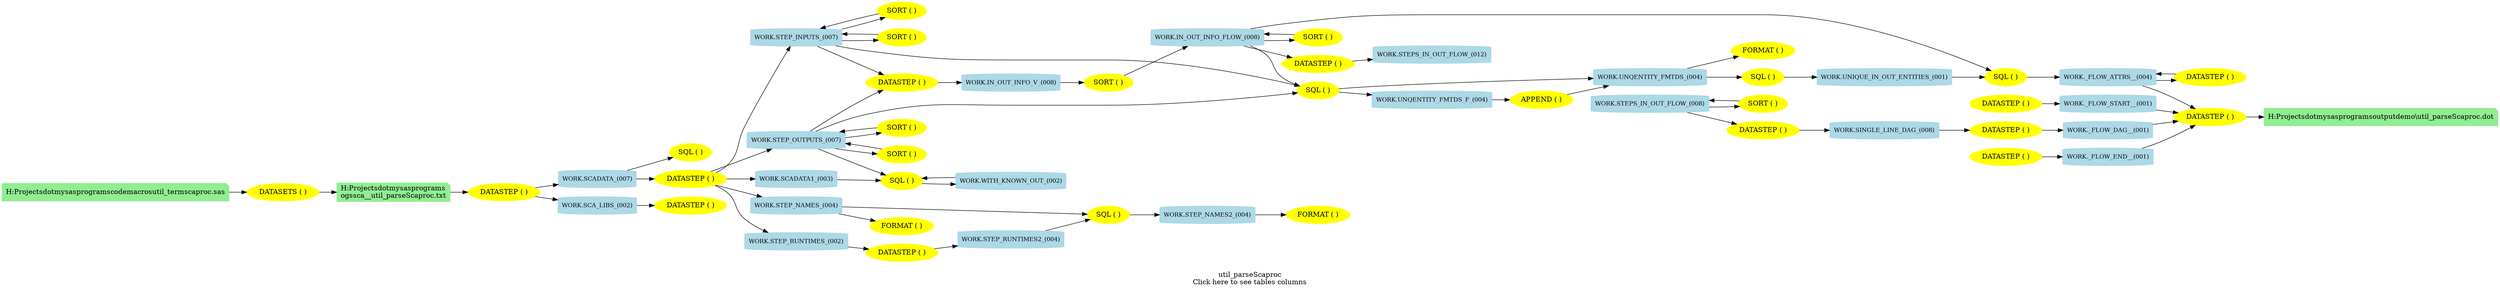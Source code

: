 // Generated by SAS for H:/Projects/dotmysasprograms/logs/sca__util_parseScaproc.txt
digraph dag {
rankdir=LR
graph [label="\nutil_parseScaproc\nClick here to see tables columns" href="util_parseScaproc_attrs.svg"]
node [shape=cylinder color=lightblue style=filled]
"H:\Projects\dotmysasprograms\output\demo\\util_parseScaproc.dot" [ shape="note" label="H:\Projects\dotmysasprograms\output\demo\\util_parseScaproc.dot" color=lightgreen style=filled ]
"H:\Projects\dotmysasprograms\code\macros\util_termscaproc.sas" [ shape="note" label="H:\Projects\dotmysasprograms\code\macros\util_termscaproc.sas" color=lightgreen style=filled ]
"H:\Projects\dotmysasprograms\logs\sca__util_parseScaproc.txt" [ shape="note" label="H:\Projects\dotmysasprograms\logs\sca__util_parseScaproc.txt" color=lightgreen style=filled ]

"WORK.SCADATA_(007)" [label=<<TABLE BORDER="0" CELLSPACING="0"><TR><TD BORDER="0" COLSPAN="2" CELLPADDING="0"><FONT POINT-SIZE="12">WORK.SCADATA_(007)</FONT></TD></TR>
</TABLE>>];
"WORK.SCA_LIBS_(002)" [label=<<TABLE BORDER="0" CELLSPACING="0"><TR><TD BORDER="0" COLSPAN="2" CELLPADDING="0"><FONT POINT-SIZE="12">WORK.SCA_LIBS_(002)</FONT></TD></TR>
</TABLE>>];
"WORK.SCADATA_(007)" [label=<<TABLE BORDER="0" CELLSPACING="0"><TR><TD BORDER="0" COLSPAN="2" CELLPADDING="0"><FONT POINT-SIZE="12">WORK.SCADATA_(007)</FONT></TD></TR>
</TABLE>>];
"WORK.SCA_LIBS_(002)" [label=<<TABLE BORDER="0" CELLSPACING="0"><TR><TD BORDER="0" COLSPAN="2" CELLPADDING="0"><FONT POINT-SIZE="12">WORK.SCA_LIBS_(002)</FONT></TD></TR>
</TABLE>>];
"WORK.SCADATA_(007)" [label=<<TABLE BORDER="0" CELLSPACING="0"><TR><TD BORDER="0" COLSPAN="2" CELLPADDING="0"><FONT POINT-SIZE="12">WORK.SCADATA_(007)</FONT></TD></TR>
</TABLE>>];
"WORK.SCADATA1_(003)" [label=<<TABLE BORDER="0" CELLSPACING="0"><TR><TD BORDER="0" COLSPAN="2" CELLPADDING="0"><FONT POINT-SIZE="12">WORK.SCADATA1_(003)</FONT></TD></TR>
</TABLE>>];
"WORK.STEP_INPUTS_(007)" [label=<<TABLE BORDER="0" CELLSPACING="0"><TR><TD BORDER="0" COLSPAN="2" CELLPADDING="0"><FONT POINT-SIZE="12">WORK.STEP_INPUTS_(007)</FONT></TD></TR>
</TABLE>>];
"WORK.STEP_NAMES_(004)" [label=<<TABLE BORDER="0" CELLSPACING="0"><TR><TD BORDER="0" COLSPAN="2" CELLPADDING="0"><FONT POINT-SIZE="12">WORK.STEP_NAMES_(004)</FONT></TD></TR>
</TABLE>>];
"WORK.STEP_OUTPUTS_(007)" [label=<<TABLE BORDER="0" CELLSPACING="0"><TR><TD BORDER="0" COLSPAN="2" CELLPADDING="0"><FONT POINT-SIZE="12">WORK.STEP_OUTPUTS_(007)</FONT></TD></TR>
</TABLE>>];
"WORK.STEP_RUNTIMES_(002)" [label=<<TABLE BORDER="0" CELLSPACING="0"><TR><TD BORDER="0" COLSPAN="2" CELLPADDING="0"><FONT POINT-SIZE="12">WORK.STEP_RUNTIMES_(002)</FONT></TD></TR>
</TABLE>>];
"WORK.STEP_INPUTS_(007)" [label=<<TABLE BORDER="0" CELLSPACING="0"><TR><TD BORDER="0" COLSPAN="2" CELLPADDING="0"><FONT POINT-SIZE="12">WORK.STEP_INPUTS_(007)</FONT></TD></TR>
</TABLE>>];
"WORK.STEP_INPUTS_(007)" [label=<<TABLE BORDER="0" CELLSPACING="0"><TR><TD BORDER="0" COLSPAN="2" CELLPADDING="0"><FONT POINT-SIZE="12">WORK.STEP_INPUTS_(007)</FONT></TD></TR>
</TABLE>>];
"WORK.STEP_OUTPUTS_(007)" [label=<<TABLE BORDER="0" CELLSPACING="0"><TR><TD BORDER="0" COLSPAN="2" CELLPADDING="0"><FONT POINT-SIZE="12">WORK.STEP_OUTPUTS_(007)</FONT></TD></TR>
</TABLE>>];
"WORK.STEP_OUTPUTS_(007)" [label=<<TABLE BORDER="0" CELLSPACING="0"><TR><TD BORDER="0" COLSPAN="2" CELLPADDING="0"><FONT POINT-SIZE="12">WORK.STEP_OUTPUTS_(007)</FONT></TD></TR>
</TABLE>>];
"WORK.STEP_INPUTS_(007)" [label=<<TABLE BORDER="0" CELLSPACING="0"><TR><TD BORDER="0" COLSPAN="2" CELLPADDING="0"><FONT POINT-SIZE="12">WORK.STEP_INPUTS_(007)</FONT></TD></TR>
</TABLE>>];
"WORK.STEP_INPUTS_(007)" [label=<<TABLE BORDER="0" CELLSPACING="0"><TR><TD BORDER="0" COLSPAN="2" CELLPADDING="0"><FONT POINT-SIZE="12">WORK.STEP_INPUTS_(007)</FONT></TD></TR>
</TABLE>>];
"WORK.STEP_OUTPUTS_(007)" [label=<<TABLE BORDER="0" CELLSPACING="0"><TR><TD BORDER="0" COLSPAN="2" CELLPADDING="0"><FONT POINT-SIZE="12">WORK.STEP_OUTPUTS_(007)</FONT></TD></TR>
</TABLE>>];
"WORK.STEP_OUTPUTS_(007)" [label=<<TABLE BORDER="0" CELLSPACING="0"><TR><TD BORDER="0" COLSPAN="2" CELLPADDING="0"><FONT POINT-SIZE="12">WORK.STEP_OUTPUTS_(007)</FONT></TD></TR>
</TABLE>>];
"WORK.STEP_NAMES_(004)" [label=<<TABLE BORDER="0" CELLSPACING="0"><TR><TD BORDER="0" COLSPAN="2" CELLPADDING="0"><FONT POINT-SIZE="12">WORK.STEP_NAMES_(004)</FONT></TD></TR>
</TABLE>>];
"WORK.STEP_INPUTS_(007)" [label=<<TABLE BORDER="0" CELLSPACING="0"><TR><TD BORDER="0" COLSPAN="2" CELLPADDING="0"><FONT POINT-SIZE="12">WORK.STEP_INPUTS_(007)</FONT></TD></TR>
</TABLE>>];
"WORK.STEP_OUTPUTS_(007)" [label=<<TABLE BORDER="0" CELLSPACING="0"><TR><TD BORDER="0" COLSPAN="2" CELLPADDING="0"><FONT POINT-SIZE="12">WORK.STEP_OUTPUTS_(007)</FONT></TD></TR>
</TABLE>>];
"WORK.IN_OUT_INFO_V_(008)" [label=<<TABLE BORDER="0" CELLSPACING="0"><TR><TD BORDER="0" COLSPAN="2" CELLPADDING="0"><FONT POINT-SIZE="12">WORK.IN_OUT_INFO_V_(008)</FONT></TD></TR>
</TABLE>>];
"WORK.IN_OUT_INFO_V_(008)" [label=<<TABLE BORDER="0" CELLSPACING="0"><TR><TD BORDER="0" COLSPAN="2" CELLPADDING="0"><FONT POINT-SIZE="12">WORK.IN_OUT_INFO_V_(008)</FONT></TD></TR>
</TABLE>>];
"WORK.STEP_INPUTS_(007)" [label=<<TABLE BORDER="0" CELLSPACING="0"><TR><TD BORDER="0" COLSPAN="2" CELLPADDING="0"><FONT POINT-SIZE="12">WORK.STEP_INPUTS_(007)</FONT></TD></TR>
</TABLE>>];
"WORK.STEP_OUTPUTS_(007)" [label=<<TABLE BORDER="0" CELLSPACING="0"><TR><TD BORDER="0" COLSPAN="2" CELLPADDING="0"><FONT POINT-SIZE="12">WORK.STEP_OUTPUTS_(007)</FONT></TD></TR>
</TABLE>>];
"WORK.IN_OUT_INFO_FLOW_(008)" [label=<<TABLE BORDER="0" CELLSPACING="0"><TR><TD BORDER="0" COLSPAN="2" CELLPADDING="0"><FONT POINT-SIZE="12">WORK.IN_OUT_INFO_FLOW_(008)</FONT></TD></TR>
</TABLE>>];
"WORK.IN_OUT_INFO_FLOW_(008)" [label=<<TABLE BORDER="0" CELLSPACING="0"><TR><TD BORDER="0" COLSPAN="2" CELLPADDING="0"><FONT POINT-SIZE="12">WORK.IN_OUT_INFO_FLOW_(008)</FONT></TD></TR>
</TABLE>>];
"WORK.STEP_INPUTS_(007)" [label=<<TABLE BORDER="0" CELLSPACING="0"><TR><TD BORDER="0" COLSPAN="2" CELLPADDING="0"><FONT POINT-SIZE="12">WORK.STEP_INPUTS_(007)</FONT></TD></TR>
</TABLE>>];
"WORK.STEP_OUTPUTS_(007)" [label=<<TABLE BORDER="0" CELLSPACING="0"><TR><TD BORDER="0" COLSPAN="2" CELLPADDING="0"><FONT POINT-SIZE="12">WORK.STEP_OUTPUTS_(007)</FONT></TD></TR>
</TABLE>>];
"WORK.UNQENTITY_FMTDS_(004)" [label=<<TABLE BORDER="0" CELLSPACING="0"><TR><TD BORDER="0" COLSPAN="2" CELLPADDING="0"><FONT POINT-SIZE="12">WORK.UNQENTITY_FMTDS_(004)</FONT></TD></TR>
</TABLE>>];
"WORK.UNQENTITY_FMTDS_F_(004)" [label=<<TABLE BORDER="0" CELLSPACING="0"><TR><TD BORDER="0" COLSPAN="2" CELLPADDING="0"><FONT POINT-SIZE="12">WORK.UNQENTITY_FMTDS_F_(004)</FONT></TD></TR>
</TABLE>>];
"WORK.UNQENTITY_FMTDS_F_(004)" [label=<<TABLE BORDER="0" CELLSPACING="0"><TR><TD BORDER="0" COLSPAN="2" CELLPADDING="0"><FONT POINT-SIZE="12">WORK.UNQENTITY_FMTDS_F_(004)</FONT></TD></TR>
</TABLE>>];
"WORK.UNQENTITY_FMTDS_(004)" [label=<<TABLE BORDER="0" CELLSPACING="0"><TR><TD BORDER="0" COLSPAN="2" CELLPADDING="0"><FONT POINT-SIZE="12">WORK.UNQENTITY_FMTDS_(004)</FONT></TD></TR>
</TABLE>>];
"WORK.UNQENTITY_FMTDS_(004)" [label=<<TABLE BORDER="0" CELLSPACING="0"><TR><TD BORDER="0" COLSPAN="2" CELLPADDING="0"><FONT POINT-SIZE="12">WORK.UNQENTITY_FMTDS_(004)</FONT></TD></TR>
</TABLE>>];
"WORK.UNQENTITY_FMTDS_(004)" [label=<<TABLE BORDER="0" CELLSPACING="0"><TR><TD BORDER="0" COLSPAN="2" CELLPADDING="0"><FONT POINT-SIZE="12">WORK.UNQENTITY_FMTDS_(004)</FONT></TD></TR>
</TABLE>>];
"WORK.UNIQUE_IN_OUT_ENTITIES_(001)" [label=<<TABLE BORDER="0" CELLSPACING="0"><TR><TD BORDER="0" COLSPAN="2" CELLPADDING="0"><FONT POINT-SIZE="12">WORK.UNIQUE_IN_OUT_ENTITIES_(001)</FONT></TD></TR>
</TABLE>>];
"WORK.IN_OUT_INFO_FLOW_(008)" [label=<<TABLE BORDER="0" CELLSPACING="0"><TR><TD BORDER="0" COLSPAN="2" CELLPADDING="0"><FONT POINT-SIZE="12">WORK.IN_OUT_INFO_FLOW_(008)</FONT></TD></TR>
</TABLE>>];
"WORK.IN_OUT_INFO_FLOW_(008)" [label=<<TABLE BORDER="0" CELLSPACING="0"><TR><TD BORDER="0" COLSPAN="2" CELLPADDING="0"><FONT POINT-SIZE="12">WORK.IN_OUT_INFO_FLOW_(008)</FONT></TD></TR>
</TABLE>>];
"WORK.IN_OUT_INFO_FLOW_(008)" [label=<<TABLE BORDER="0" CELLSPACING="0"><TR><TD BORDER="0" COLSPAN="2" CELLPADDING="0"><FONT POINT-SIZE="12">WORK.IN_OUT_INFO_FLOW_(008)</FONT></TD></TR>
</TABLE>>];
"WORK.STEPS_IN_OUT_FLOW_(012)" [label=<<TABLE BORDER="0" CELLSPACING="0"><TR><TD BORDER="0" COLSPAN="2" CELLPADDING="0"><FONT POINT-SIZE="12">WORK.STEPS_IN_OUT_FLOW_(012)</FONT></TD></TR>
</TABLE>>];
"WORK.SCADATA1_(003)" [label=<<TABLE BORDER="0" CELLSPACING="0"><TR><TD BORDER="0" COLSPAN="2" CELLPADDING="0"><FONT POINT-SIZE="12">WORK.SCADATA1_(003)</FONT></TD></TR>
</TABLE>>];
"WORK.STEP_OUTPUTS_(007)" [label=<<TABLE BORDER="0" CELLSPACING="0"><TR><TD BORDER="0" COLSPAN="2" CELLPADDING="0"><FONT POINT-SIZE="12">WORK.STEP_OUTPUTS_(007)</FONT></TD></TR>
</TABLE>>];
"WORK.WITH_KNOWN_OUT_(002)" [label=<<TABLE BORDER="0" CELLSPACING="0"><TR><TD BORDER="0" COLSPAN="2" CELLPADDING="0"><FONT POINT-SIZE="12">WORK.WITH_KNOWN_OUT_(002)</FONT></TD></TR>
</TABLE>>];
"WORK.WITH_KNOWN_OUT_(002)" [label=<<TABLE BORDER="0" CELLSPACING="0"><TR><TD BORDER="0" COLSPAN="2" CELLPADDING="0"><FONT POINT-SIZE="12">WORK.WITH_KNOWN_OUT_(002)</FONT></TD></TR>
</TABLE>>];
"WORK.STEPS_IN_OUT_FLOW_(008)" [label=<<TABLE BORDER="0" CELLSPACING="0"><TR><TD BORDER="0" COLSPAN="2" CELLPADDING="0"><FONT POINT-SIZE="12">WORK.STEPS_IN_OUT_FLOW_(008)</FONT></TD></TR>
</TABLE>>];
"WORK.STEPS_IN_OUT_FLOW_(008)" [label=<<TABLE BORDER="0" CELLSPACING="0"><TR><TD BORDER="0" COLSPAN="2" CELLPADDING="0"><FONT POINT-SIZE="12">WORK.STEPS_IN_OUT_FLOW_(008)</FONT></TD></TR>
</TABLE>>];
"WORK.STEPS_IN_OUT_FLOW_(008)" [label=<<TABLE BORDER="0" CELLSPACING="0"><TR><TD BORDER="0" COLSPAN="2" CELLPADDING="0"><FONT POINT-SIZE="12">WORK.STEPS_IN_OUT_FLOW_(008)</FONT></TD></TR>
</TABLE>>];
"WORK.SINGLE_LINE_DAG_(008)" [label=<<TABLE BORDER="0" CELLSPACING="0"><TR><TD BORDER="0" COLSPAN="2" CELLPADDING="0"><FONT POINT-SIZE="12">WORK.SINGLE_LINE_DAG_(008)</FONT></TD></TR>
</TABLE>>];
"WORK.STEP_RUNTIMES_(002)" [label=<<TABLE BORDER="0" CELLSPACING="0"><TR><TD BORDER="0" COLSPAN="2" CELLPADDING="0"><FONT POINT-SIZE="12">WORK.STEP_RUNTIMES_(002)</FONT></TD></TR>
</TABLE>>];
"WORK.STEP_RUNTIMES2_(004)" [label=<<TABLE BORDER="0" CELLSPACING="0"><TR><TD BORDER="0" COLSPAN="2" CELLPADDING="0"><FONT POINT-SIZE="12">WORK.STEP_RUNTIMES2_(004)</FONT></TD></TR>
</TABLE>>];
"WORK.STEP_NAMES_(004)" [label=<<TABLE BORDER="0" CELLSPACING="0"><TR><TD BORDER="0" COLSPAN="2" CELLPADDING="0"><FONT POINT-SIZE="12">WORK.STEP_NAMES_(004)</FONT></TD></TR>
</TABLE>>];
"WORK.STEP_RUNTIMES2_(004)" [label=<<TABLE BORDER="0" CELLSPACING="0"><TR><TD BORDER="0" COLSPAN="2" CELLPADDING="0"><FONT POINT-SIZE="12">WORK.STEP_RUNTIMES2_(004)</FONT></TD></TR>
</TABLE>>];
"WORK.STEP_NAMES2_(004)" [label=<<TABLE BORDER="0" CELLSPACING="0"><TR><TD BORDER="0" COLSPAN="2" CELLPADDING="0"><FONT POINT-SIZE="12">WORK.STEP_NAMES2_(004)</FONT></TD></TR>
</TABLE>>];
"WORK.STEP_NAMES2_(004)" [label=<<TABLE BORDER="0" CELLSPACING="0"><TR><TD BORDER="0" COLSPAN="2" CELLPADDING="0"><FONT POINT-SIZE="12">WORK.STEP_NAMES2_(004)</FONT></TD></TR>
</TABLE>>];
"WORK._FLOW_START__(001)" [label=<<TABLE BORDER="0" CELLSPACING="0"><TR><TD BORDER="0" COLSPAN="2" CELLPADDING="0"><FONT POINT-SIZE="12">WORK._FLOW_START__(001)</FONT></TD></TR>
</TABLE>>];
"WORK.IN_OUT_INFO_FLOW_(008)" [label=<<TABLE BORDER="0" CELLSPACING="0"><TR><TD BORDER="0" COLSPAN="2" CELLPADDING="0"><FONT POINT-SIZE="12">WORK.IN_OUT_INFO_FLOW_(008)</FONT></TD></TR>
</TABLE>>];
"WORK.UNIQUE_IN_OUT_ENTITIES_(001)" [label=<<TABLE BORDER="0" CELLSPACING="0"><TR><TD BORDER="0" COLSPAN="2" CELLPADDING="0"><FONT POINT-SIZE="12">WORK.UNIQUE_IN_OUT_ENTITIES_(001)</FONT></TD></TR>
</TABLE>>];
"WORK._FLOW_ATTRS__(004)" [label=<<TABLE BORDER="0" CELLSPACING="0"><TR><TD BORDER="0" COLSPAN="2" CELLPADDING="0"><FONT POINT-SIZE="12">WORK._FLOW_ATTRS__(004)</FONT></TD></TR>
</TABLE>>];
"WORK._FLOW_ATTRS__(004)" [label=<<TABLE BORDER="0" CELLSPACING="0"><TR><TD BORDER="0" COLSPAN="2" CELLPADDING="0"><FONT POINT-SIZE="12">WORK._FLOW_ATTRS__(004)</FONT></TD></TR>
</TABLE>>];
"WORK._FLOW_ATTRS__(004)" [label=<<TABLE BORDER="0" CELLSPACING="0"><TR><TD BORDER="0" COLSPAN="2" CELLPADDING="0"><FONT POINT-SIZE="12">WORK._FLOW_ATTRS__(004)</FONT></TD></TR>
</TABLE>>];
"WORK.SINGLE_LINE_DAG_(008)" [label=<<TABLE BORDER="0" CELLSPACING="0"><TR><TD BORDER="0" COLSPAN="2" CELLPADDING="0"><FONT POINT-SIZE="12">WORK.SINGLE_LINE_DAG_(008)</FONT></TD></TR>
</TABLE>>];
"WORK._FLOW_DAG__(001)" [label=<<TABLE BORDER="0" CELLSPACING="0"><TR><TD BORDER="0" COLSPAN="2" CELLPADDING="0"><FONT POINT-SIZE="12">WORK._FLOW_DAG__(001)</FONT></TD></TR>
</TABLE>>];
"WORK._FLOW_END__(001)" [label=<<TABLE BORDER="0" CELLSPACING="0"><TR><TD BORDER="0" COLSPAN="2" CELLPADDING="0"><FONT POINT-SIZE="12">WORK._FLOW_END__(001)</FONT></TD></TR>
</TABLE>>];
"WORK._FLOW_ATTRS__(004)" [label=<<TABLE BORDER="0" CELLSPACING="0"><TR><TD BORDER="0" COLSPAN="2" CELLPADDING="0"><FONT POINT-SIZE="12">WORK._FLOW_ATTRS__(004)</FONT></TD></TR>
</TABLE>>];
"WORK._FLOW_DAG__(001)" [label=<<TABLE BORDER="0" CELLSPACING="0"><TR><TD BORDER="0" COLSPAN="2" CELLPADDING="0"><FONT POINT-SIZE="12">WORK._FLOW_DAG__(001)</FONT></TD></TR>
</TABLE>>];
"WORK._FLOW_END__(001)" [label=<<TABLE BORDER="0" CELLSPACING="0"><TR><TD BORDER="0" COLSPAN="2" CELLPADDING="0"><FONT POINT-SIZE="12">WORK._FLOW_END__(001)</FONT></TD></TR>
</TABLE>>];
"WORK._FLOW_START__(001)" [label=<<TABLE BORDER="0" CELLSPACING="0"><TR><TD BORDER="0" COLSPAN="2" CELLPADDING="0"><FONT POINT-SIZE="12">WORK._FLOW_START__(001)</FONT></TD></TR>
</TABLE>>];
"H:\Projects\dotmysasprograms\output\demo\\util_parseScaproc.dot" [ shape="note" label="H:\Projects\dotmysasprograms\output\demo\\util_parseScaproc.dot" color=lightgreen style=filled ]
"H:\Projects\dotmysasprograms\logs\sca__util_parseScaproc.txt" [ shape="note" label="H:\Projects\dotmysasprograms\logs\sca__util_parseScaproc.txt" color=lightgreen style=filled ]

"_01_DATASTEP" [shape="oval" label="DATASTEP ( )" color=yellow style=filled ]
{"H:\Projects\dotmysasprograms\logs\sca__util_parseScaproc.txt"} -> {"_01_DATASTEP"}
{"_01_DATASTEP"} -> {"WORK.SCADATA_(007)" "WORK.SCA_LIBS_(002)"}

"_02_SQL" [shape="oval" label="SQL ( )" color=yellow style=filled ]
{"WORK.SCADATA_(007)"} -> {"_02_SQL"}

"_03_DATASTEP" [shape="oval" label="DATASTEP ( )" color=yellow style=filled ]
{"WORK.SCA_LIBS_(002)"} -> {"_03_DATASTEP"}

"_05_DATASTEP" [shape="oval" label="DATASTEP ( )" color=yellow style=filled ]
{"WORK.SCADATA_(007)"} -> {"_05_DATASTEP"}
{"_05_DATASTEP"} -> {"WORK.SCADATA1_(003)" "WORK.STEP_INPUTS_(007)" "WORK.STEP_NAMES_(004)" "WORK.STEP_OUTPUTS_(007)" "WORK.STEP_RUNTIMES_(002)"}

"_06_SORT" [shape="oval" label="SORT ( )" color=yellow style=filled ]
{"WORK.STEP_INPUTS_(007)"} -> {"_06_SORT"}
{"_06_SORT"} -> {"WORK.STEP_INPUTS_(007)"}

"_07_SORT" [shape="oval" label="SORT ( )" color=yellow style=filled ]
{"WORK.STEP_OUTPUTS_(007)"} -> {"_07_SORT"}
{"_07_SORT"} -> {"WORK.STEP_OUTPUTS_(007)"}

"_08_SORT" [shape="oval" label="SORT ( )" color=yellow style=filled ]
{"WORK.STEP_INPUTS_(007)"} -> {"_08_SORT"}
{"_08_SORT"} -> {"WORK.STEP_INPUTS_(007)"}

"_09_SORT" [shape="oval" label="SORT ( )" color=yellow style=filled ]
{"WORK.STEP_OUTPUTS_(007)"} -> {"_09_SORT"}
{"_09_SORT"} -> {"WORK.STEP_OUTPUTS_(007)"}

"_10_FORMAT" [shape="oval" label="FORMAT ( )" color=yellow style=filled ]
{"WORK.STEP_NAMES_(004)"} -> {"_10_FORMAT"}

"_11_DATASTEP" [shape="oval" label="DATASTEP ( )" color=yellow style=filled ]
{"WORK.STEP_INPUTS_(007)" "WORK.STEP_OUTPUTS_(007)"} -> {"_11_DATASTEP"}
{"_11_DATASTEP"} -> {"WORK.IN_OUT_INFO_V_(008)"}

"_12_SORT" [shape="oval" label="SORT ( )" color=yellow style=filled ]
{"WORK.IN_OUT_INFO_V_(008)"} -> {"_12_SORT"}
{"_12_SORT"} -> {"WORK.IN_OUT_INFO_FLOW_(008)"}

"_14_SQL" [shape="oval" label="SQL ( )" color=yellow style=filled ]
{"WORK.IN_OUT_INFO_FLOW_(008)" "WORK.STEP_INPUTS_(007)" "WORK.STEP_OUTPUTS_(007)"} -> {"_14_SQL"}
{"_14_SQL"} -> {"WORK.UNQENTITY_FMTDS_(004)" "WORK.UNQENTITY_FMTDS_F_(004)"}

"_15_APPEND" [shape="oval" label="APPEND ( )" color=yellow style=filled ]
{"WORK.UNQENTITY_FMTDS_F_(004)"} -> {"_15_APPEND"}
{"_15_APPEND"} -> {"WORK.UNQENTITY_FMTDS_(004)"}

"_16_FORMAT" [shape="oval" label="FORMAT ( )" color=yellow style=filled ]
{"WORK.UNQENTITY_FMTDS_(004)"} -> {"_16_FORMAT"}

"_17_SQL" [shape="oval" label="SQL ( )" color=yellow style=filled ]
{"WORK.UNQENTITY_FMTDS_(004)"} -> {"_17_SQL"}
{"_17_SQL"} -> {"WORK.UNIQUE_IN_OUT_ENTITIES_(001)"}

"_19_SORT" [shape="oval" label="SORT ( )" color=yellow style=filled ]
{"WORK.IN_OUT_INFO_FLOW_(008)"} -> {"_19_SORT"}
{"_19_SORT"} -> {"WORK.IN_OUT_INFO_FLOW_(008)"}

"_20_DATASTEP" [shape="oval" label="DATASTEP ( )" color=yellow style=filled ]
{"WORK.IN_OUT_INFO_FLOW_(008)"} -> {"_20_DATASTEP"}
{"_20_DATASTEP"} -> {"WORK.STEPS_IN_OUT_FLOW_(012)"}

"_21_SQL" [shape="oval" label="SQL ( )" color=yellow style=filled ]
{"WORK.SCADATA1_(003)" "WORK.STEP_OUTPUTS_(007)" "WORK.WITH_KNOWN_OUT_(002)"} -> {"_21_SQL"}
{"_21_SQL"} -> {"WORK.WITH_KNOWN_OUT_(002)"}

"_24_SORT" [shape="oval" label="SORT ( )" color=yellow style=filled ]
{"WORK.STEPS_IN_OUT_FLOW_(008)"} -> {"_24_SORT"}
{"_24_SORT"} -> {"WORK.STEPS_IN_OUT_FLOW_(008)"}

"_25_DATASTEP" [shape="oval" label="DATASTEP ( )" color=yellow style=filled ]
{"WORK.STEPS_IN_OUT_FLOW_(008)"} -> {"_25_DATASTEP"}
{"_25_DATASTEP"} -> {"WORK.SINGLE_LINE_DAG_(008)"}

"_27_DATASTEP" [shape="oval" label="DATASTEP ( )" color=yellow style=filled ]
{"WORK.STEP_RUNTIMES_(002)"} -> {"_27_DATASTEP"}
{"_27_DATASTEP"} -> {"WORK.STEP_RUNTIMES2_(004)"}

"_28_SQL" [shape="oval" label="SQL ( )" color=yellow style=filled ]
{"WORK.STEP_NAMES_(004)" "WORK.STEP_RUNTIMES2_(004)"} -> {"_28_SQL"}
{"_28_SQL"} -> {"WORK.STEP_NAMES2_(004)"}

"_29_FORMAT" [shape="oval" label="FORMAT ( )" color=yellow style=filled ]
{"WORK.STEP_NAMES2_(004)"} -> {"_29_FORMAT"}

"_31_DATASTEP" [shape="oval" label="DATASTEP ( )" color=yellow style=filled ]
{"_31_DATASTEP"} -> {"WORK._FLOW_START__(001)"}

"_32_SQL" [shape="oval" label="SQL ( )" color=yellow style=filled ]
{"WORK.IN_OUT_INFO_FLOW_(008)" "WORK.UNIQUE_IN_OUT_ENTITIES_(001)"} -> {"_32_SQL"}
{"_32_SQL"} -> {"WORK._FLOW_ATTRS__(004)"}

"_33_DATASTEP" [shape="oval" label="DATASTEP ( )" color=yellow style=filled ]
{"WORK._FLOW_ATTRS__(004)"} -> {"_33_DATASTEP"}
{"_33_DATASTEP"} -> {"WORK._FLOW_ATTRS__(004)"}

"_34_DATASTEP" [shape="oval" label="DATASTEP ( )" color=yellow style=filled ]
{"WORK.SINGLE_LINE_DAG_(008)"} -> {"_34_DATASTEP"}
{"_34_DATASTEP"} -> {"WORK._FLOW_DAG__(001)"}

"_35_DATASTEP" [shape="oval" label="DATASTEP ( )" color=yellow style=filled ]
{"_35_DATASTEP"} -> {"WORK._FLOW_END__(001)"}

"_36_DATASTEP" [shape="oval" label="DATASTEP ( )" color=yellow style=filled ]
{"WORK._FLOW_ATTRS__(004)" "WORK._FLOW_DAG__(001)" "WORK._FLOW_END__(001)" "WORK._FLOW_START__(001)"} -> {"_36_DATASTEP"}
{"_36_DATASTEP"} -> {"H:\Projects\dotmysasprograms\output\demo\\util_parseScaproc.dot"}

"_37_DATASETS" [shape="oval" label="DATASETS ( )" color=yellow style=filled ]
{"H:\Projects\dotmysasprograms\code\macros\util_termscaproc.sas"} -> {"_37_DATASETS"}
{"_37_DATASETS"} -> {"H:\Projects\dotmysasprograms\logs\sca__util_parseScaproc.txt"}
}